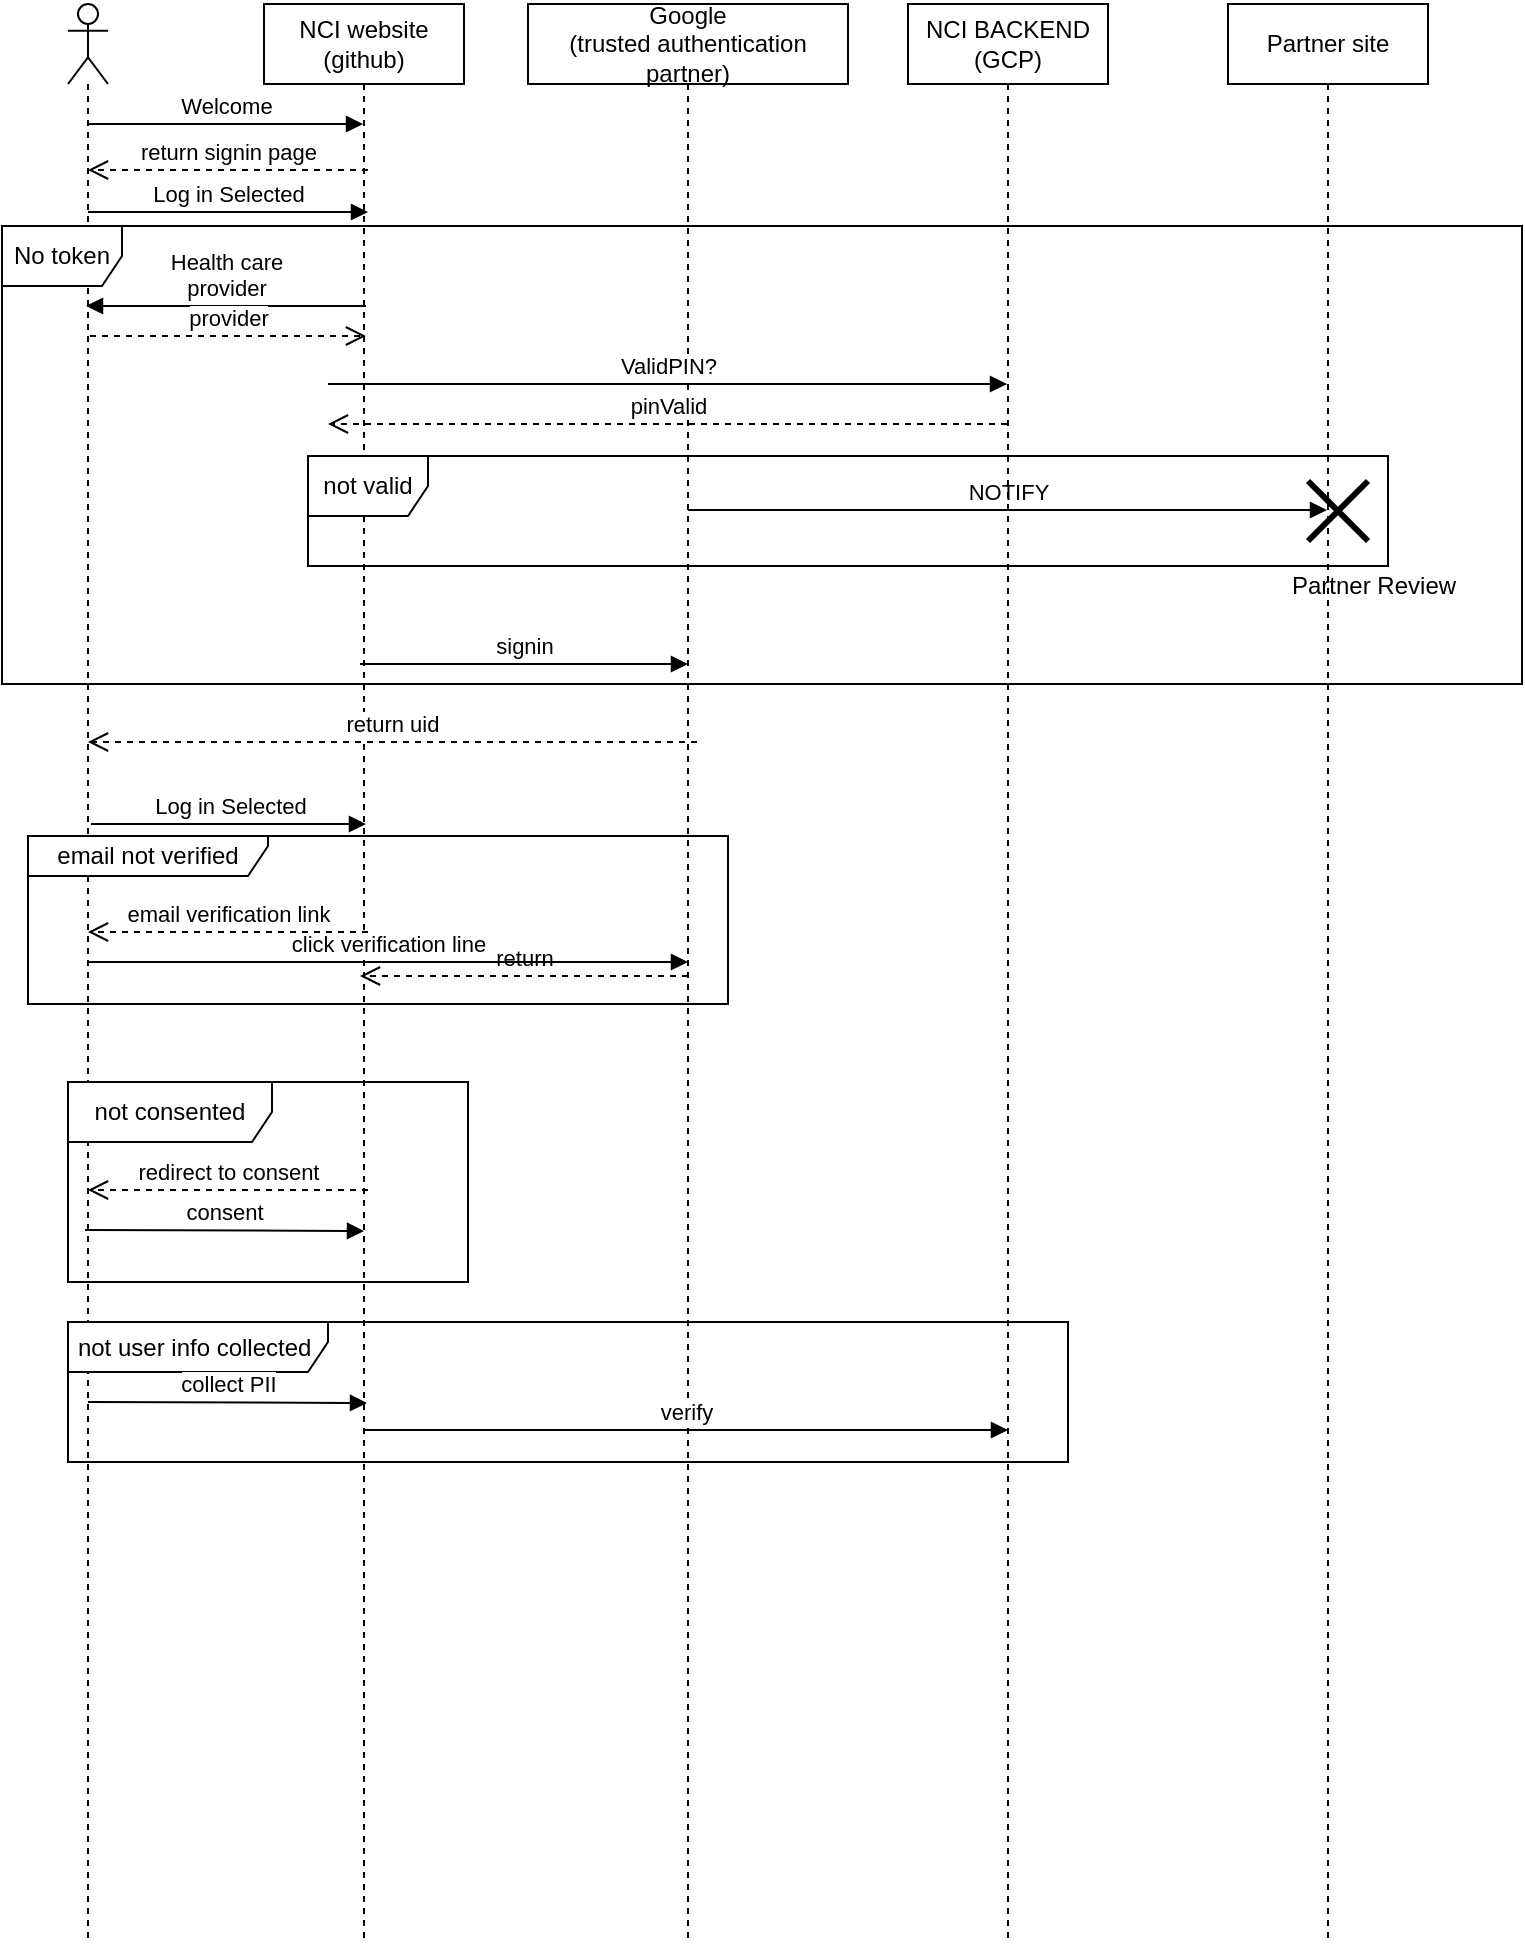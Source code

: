 <mxfile version="12.2.7" type="github" pages="1">
  <diagram id="v4PFHeJzPm_GTIy-xMRC" name="Page-1">
    <mxGraphModel dx="934" dy="673" grid="1" gridSize="10" guides="1" tooltips="1" connect="1" arrows="1" fold="1" page="1" pageScale="1" pageWidth="850" pageHeight="1100" background="none" math="0" shadow="0">
      <root>
        <mxCell id="0"/>
        <mxCell id="1" parent="0"/>
        <mxCell id="cKKCN1-lQQe8Lq2tKn_J-21" value="" style="shape=umlLifeline;participant=umlActor;perimeter=lifelinePerimeter;whiteSpace=wrap;html=1;container=1;collapsible=0;recursiveResize=0;verticalAlign=top;spacingTop=36;labelBackgroundColor=#ffffff;outlineConnect=0;" parent="1" vertex="1">
          <mxGeometry x="60" y="30" width="20" height="970" as="geometry"/>
        </mxCell>
        <mxCell id="cKKCN1-lQQe8Lq2tKn_J-22" value="&lt;div&gt;NCI website&lt;/div&gt;&lt;div&gt;(github)&lt;br&gt;&lt;/div&gt;" style="shape=umlLifeline;perimeter=lifelinePerimeter;whiteSpace=wrap;html=1;container=1;collapsible=0;recursiveResize=0;outlineConnect=0;" parent="1" vertex="1">
          <mxGeometry x="158" y="30" width="100" height="970" as="geometry"/>
        </mxCell>
        <mxCell id="cKKCN1-lQQe8Lq2tKn_J-24" value="&lt;div&gt;Google&lt;/div&gt;&lt;div&gt;(trusted authentication partner)&lt;/div&gt;" style="shape=umlLifeline;perimeter=lifelinePerimeter;whiteSpace=wrap;html=1;container=1;collapsible=0;recursiveResize=0;outlineConnect=0;" parent="1" vertex="1">
          <mxGeometry x="290" y="30" width="160" height="970" as="geometry"/>
        </mxCell>
        <mxCell id="cKKCN1-lQQe8Lq2tKn_J-10" value="email not verified" style="shape=umlFrame;whiteSpace=wrap;html=1;width=120;height=20;" parent="cKKCN1-lQQe8Lq2tKn_J-24" vertex="1">
          <mxGeometry x="-250" y="416" width="350" height="84" as="geometry"/>
        </mxCell>
        <mxCell id="SWZTHdgLoinLV56j9q9e-9" value="return" style="html=1;verticalAlign=bottom;endArrow=open;dashed=1;endSize=8;" edge="1" parent="cKKCN1-lQQe8Lq2tKn_J-24">
          <mxGeometry relative="1" as="geometry">
            <mxPoint x="80" y="486" as="sourcePoint"/>
            <mxPoint x="-84" y="486" as="targetPoint"/>
          </mxGeometry>
        </mxCell>
        <mxCell id="SWZTHdgLoinLV56j9q9e-10" value="No token" style="shape=umlFrame;whiteSpace=wrap;html=1;" vertex="1" parent="cKKCN1-lQQe8Lq2tKn_J-24">
          <mxGeometry x="-263" y="111" width="760" height="229" as="geometry"/>
        </mxCell>
        <mxCell id="SWZTHdgLoinLV56j9q9e-11" value="Health care&lt;br&gt;provider" style="html=1;verticalAlign=bottom;endArrow=block;" edge="1" parent="cKKCN1-lQQe8Lq2tKn_J-24">
          <mxGeometry width="80" relative="1" as="geometry">
            <mxPoint x="-81" y="151" as="sourcePoint"/>
            <mxPoint x="-221" y="151" as="targetPoint"/>
          </mxGeometry>
        </mxCell>
        <mxCell id="SWZTHdgLoinLV56j9q9e-12" value="provider" style="html=1;verticalAlign=bottom;endArrow=open;dashed=1;endSize=8;" edge="1" parent="cKKCN1-lQQe8Lq2tKn_J-24">
          <mxGeometry relative="1" as="geometry">
            <mxPoint x="-219" y="166" as="sourcePoint"/>
            <mxPoint x="-81" y="166" as="targetPoint"/>
            <Array as="points"/>
          </mxGeometry>
        </mxCell>
        <mxCell id="SWZTHdgLoinLV56j9q9e-13" value="signin" style="html=1;verticalAlign=bottom;endArrow=block;" edge="1" parent="cKKCN1-lQQe8Lq2tKn_J-24">
          <mxGeometry width="80" relative="1" as="geometry">
            <mxPoint x="-84" y="330" as="sourcePoint"/>
            <mxPoint x="80" y="330" as="targetPoint"/>
          </mxGeometry>
        </mxCell>
        <mxCell id="SWZTHdgLoinLV56j9q9e-14" value="ValidPIN?" style="html=1;verticalAlign=bottom;endArrow=block;" edge="1" parent="cKKCN1-lQQe8Lq2tKn_J-24" target="SWZTHdgLoinLV56j9q9e-15">
          <mxGeometry width="80" relative="1" as="geometry">
            <mxPoint x="-100" y="190" as="sourcePoint"/>
            <mxPoint x="20" y="190" as="targetPoint"/>
          </mxGeometry>
        </mxCell>
        <mxCell id="SWZTHdgLoinLV56j9q9e-16" value="pinValid" style="html=1;verticalAlign=bottom;endArrow=open;dashed=1;endSize=8;" edge="1" parent="cKKCN1-lQQe8Lq2tKn_J-24" source="SWZTHdgLoinLV56j9q9e-15">
          <mxGeometry relative="1" as="geometry">
            <mxPoint x="128" y="210" as="sourcePoint"/>
            <mxPoint x="-100" y="210" as="targetPoint"/>
          </mxGeometry>
        </mxCell>
        <mxCell id="SWZTHdgLoinLV56j9q9e-17" value="not valid" style="shape=umlFrame;whiteSpace=wrap;html=1;" vertex="1" parent="cKKCN1-lQQe8Lq2tKn_J-24">
          <mxGeometry x="-110" y="226" width="540" height="55" as="geometry"/>
        </mxCell>
        <mxCell id="SWZTHdgLoinLV56j9q9e-18" value="NOTIFY" style="html=1;verticalAlign=bottom;endArrow=block;" edge="1" parent="cKKCN1-lQQe8Lq2tKn_J-24" target="SWZTHdgLoinLV56j9q9e-5">
          <mxGeometry width="80" relative="1" as="geometry">
            <mxPoint x="80" y="253" as="sourcePoint"/>
            <mxPoint x="220" y="253" as="targetPoint"/>
          </mxGeometry>
        </mxCell>
        <mxCell id="SWZTHdgLoinLV56j9q9e-19" value="" style="shape=umlDestroy;whiteSpace=wrap;html=1;strokeWidth=3;fontColor=#000000;" vertex="1" parent="cKKCN1-lQQe8Lq2tKn_J-24">
          <mxGeometry x="390" y="238.5" width="30" height="30" as="geometry"/>
        </mxCell>
        <mxCell id="SWZTHdgLoinLV56j9q9e-21" value="Partner Review" style="text;html=1;resizable=0;points=[];autosize=1;align=left;verticalAlign=top;spacingTop=-4;fontColor=#000000;" vertex="1" parent="cKKCN1-lQQe8Lq2tKn_J-24">
          <mxGeometry x="380" y="281" width="100" height="20" as="geometry"/>
        </mxCell>
        <mxCell id="qH64ivUAVev2pE-7qa_J-1" value="Welcome" style="html=1;verticalAlign=bottom;endArrow=block;" parent="1" edge="1">
          <mxGeometry width="80" relative="1" as="geometry">
            <mxPoint x="70" y="90" as="sourcePoint"/>
            <mxPoint x="207.5" y="90" as="targetPoint"/>
          </mxGeometry>
        </mxCell>
        <mxCell id="Zcy-h76g3Nsfoif8VQfE-3" value="Log in Selected" style="html=1;verticalAlign=bottom;endArrow=block;" parent="1" edge="1">
          <mxGeometry width="80" relative="1" as="geometry">
            <mxPoint x="70" y="134" as="sourcePoint"/>
            <mxPoint x="210" y="134" as="targetPoint"/>
          </mxGeometry>
        </mxCell>
        <mxCell id="Zcy-h76g3Nsfoif8VQfE-4" value="return signin page" style="html=1;verticalAlign=bottom;endArrow=open;dashed=1;endSize=8;" parent="1" edge="1">
          <mxGeometry relative="1" as="geometry">
            <mxPoint x="210" y="113" as="sourcePoint"/>
            <mxPoint x="70" y="113" as="targetPoint"/>
          </mxGeometry>
        </mxCell>
        <mxCell id="Zcy-h76g3Nsfoif8VQfE-6" value="return uid" style="html=1;verticalAlign=bottom;endArrow=open;dashed=1;endSize=8;" parent="1" edge="1">
          <mxGeometry relative="1" as="geometry">
            <mxPoint x="374.5" y="399" as="sourcePoint"/>
            <mxPoint x="70" y="399" as="targetPoint"/>
          </mxGeometry>
        </mxCell>
        <mxCell id="Zcy-h76g3Nsfoif8VQfE-9" value="Log in Selected" style="html=1;verticalAlign=bottom;endArrow=block;" parent="1" edge="1">
          <mxGeometry width="80" relative="1" as="geometry">
            <mxPoint x="71.5" y="440" as="sourcePoint"/>
            <mxPoint x="209" y="440" as="targetPoint"/>
          </mxGeometry>
        </mxCell>
        <mxCell id="Zcy-h76g3Nsfoif8VQfE-17" value="not consented" style="shape=umlFrame;whiteSpace=wrap;html=1;width=102;height=30;" parent="1" vertex="1">
          <mxGeometry x="60" y="569" width="200" height="100" as="geometry"/>
        </mxCell>
        <mxCell id="Zcy-h76g3Nsfoif8VQfE-18" value="consent" style="html=1;verticalAlign=bottom;endArrow=block;" parent="1" edge="1">
          <mxGeometry width="80" relative="1" as="geometry">
            <mxPoint x="68.5" y="643" as="sourcePoint"/>
            <mxPoint x="208" y="643.5" as="targetPoint"/>
          </mxGeometry>
        </mxCell>
        <mxCell id="Zcy-h76g3Nsfoif8VQfE-21" value="redirect to consent" style="html=1;verticalAlign=bottom;endArrow=open;dashed=1;endSize=8;" parent="1" edge="1">
          <mxGeometry relative="1" as="geometry">
            <mxPoint x="210" y="623" as="sourcePoint"/>
            <mxPoint x="70" y="623" as="targetPoint"/>
          </mxGeometry>
        </mxCell>
        <mxCell id="Zcy-h76g3Nsfoif8VQfE-24" value="not user info collected&amp;nbsp;" style="shape=umlFrame;whiteSpace=wrap;html=1;width=130;height=25;" parent="1" vertex="1">
          <mxGeometry x="60" y="689" width="500" height="70" as="geometry"/>
        </mxCell>
        <mxCell id="Zcy-h76g3Nsfoif8VQfE-23" value="collect PII" style="html=1;verticalAlign=bottom;endArrow=block;" parent="1" edge="1">
          <mxGeometry width="80" relative="1" as="geometry">
            <mxPoint x="70" y="729" as="sourcePoint"/>
            <mxPoint x="209.5" y="729.5" as="targetPoint"/>
          </mxGeometry>
        </mxCell>
        <mxCell id="Zcy-h76g3Nsfoif8VQfE-11" value="click verification line" style="html=1;verticalAlign=bottom;endArrow=block;" parent="1" edge="1">
          <mxGeometry width="80" relative="1" as="geometry">
            <mxPoint x="70" y="509" as="sourcePoint"/>
            <mxPoint x="370" y="509" as="targetPoint"/>
          </mxGeometry>
        </mxCell>
        <mxCell id="Zcy-h76g3Nsfoif8VQfE-20" value="email verification link" style="html=1;verticalAlign=bottom;endArrow=open;dashed=1;endSize=8;" parent="1" edge="1">
          <mxGeometry relative="1" as="geometry">
            <mxPoint x="210" y="494" as="sourcePoint"/>
            <mxPoint x="70" y="494" as="targetPoint"/>
          </mxGeometry>
        </mxCell>
        <mxCell id="SWZTHdgLoinLV56j9q9e-5" value="Partner site" style="shape=umlLifeline;perimeter=lifelinePerimeter;whiteSpace=wrap;html=1;container=1;collapsible=0;recursiveResize=0;outlineConnect=0;" vertex="1" parent="1">
          <mxGeometry x="640" y="30" width="100" height="970" as="geometry"/>
        </mxCell>
        <mxCell id="SWZTHdgLoinLV56j9q9e-7" value="verify" style="html=1;verticalAlign=bottom;endArrow=block;" edge="1" parent="1">
          <mxGeometry width="80" relative="1" as="geometry">
            <mxPoint x="208" y="743" as="sourcePoint"/>
            <mxPoint x="530" y="743" as="targetPoint"/>
          </mxGeometry>
        </mxCell>
        <mxCell id="SWZTHdgLoinLV56j9q9e-15" value="&lt;div&gt;NCI BACKEND&lt;/div&gt;&lt;div&gt;(GCP)&lt;br&gt;&lt;/div&gt;" style="shape=umlLifeline;perimeter=lifelinePerimeter;whiteSpace=wrap;html=1;container=1;collapsible=0;recursiveResize=0;outlineConnect=0;" vertex="1" parent="1">
          <mxGeometry x="480" y="30" width="100" height="970" as="geometry"/>
        </mxCell>
      </root>
    </mxGraphModel>
  </diagram>
</mxfile>
